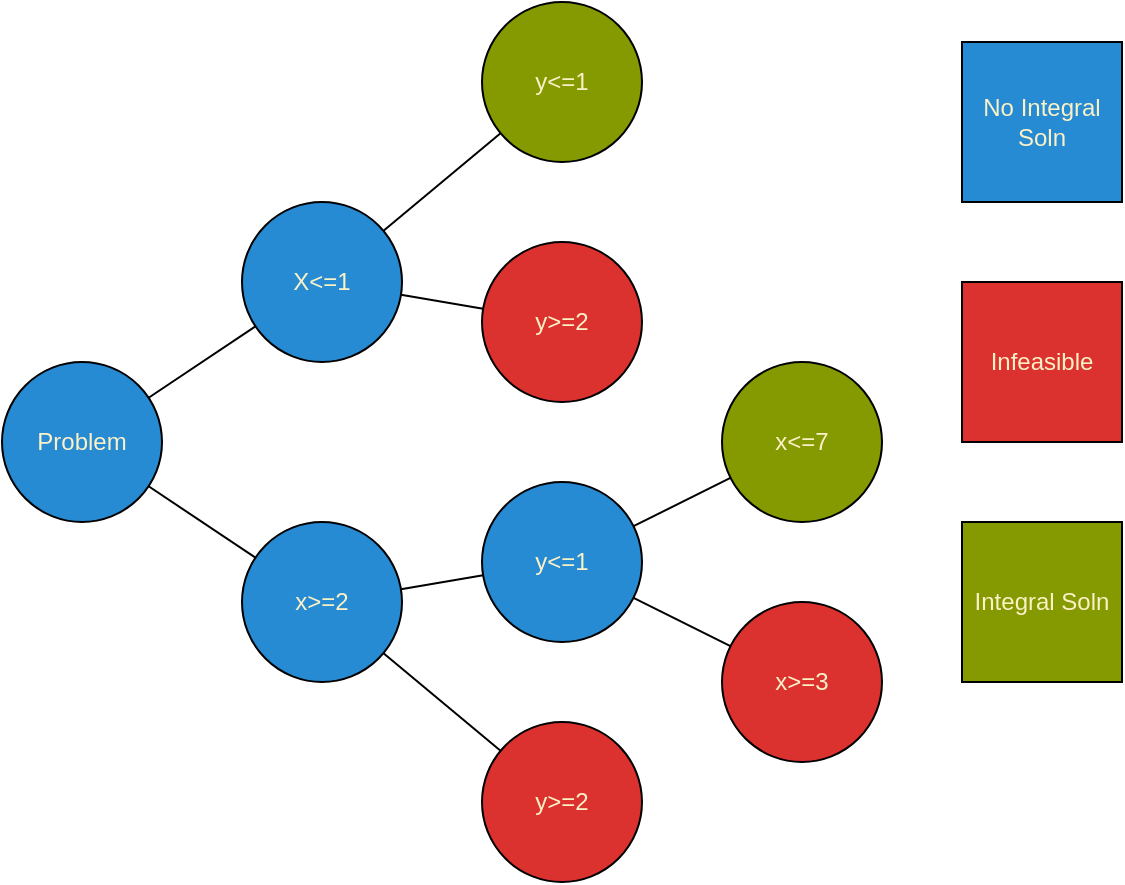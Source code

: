 <mxfile version="10.7.1" type="device"><diagram id="s51Jvi8MiKTaSYgrNde4" name="search"><mxGraphModel dx="1394" dy="819" grid="1" gridSize="10" guides="1" tooltips="1" connect="1" arrows="1" fold="1" page="1" pageScale="1" pageWidth="850" pageHeight="1100" math="0" shadow="0"><root><mxCell id="0"/><mxCell id="1" parent="0"/><mxCell id="yEbi-U8SaKH2GNpYPCxZ-4" style="rounded=0;orthogonalLoop=1;jettySize=auto;html=1;endArrow=none;endFill=0;fontColor=#fbf1c7;" edge="1" parent="1" source="yEbi-U8SaKH2GNpYPCxZ-1" target="yEbi-U8SaKH2GNpYPCxZ-2"><mxGeometry relative="1" as="geometry"/></mxCell><mxCell id="yEbi-U8SaKH2GNpYPCxZ-5" style="edgeStyle=none;rounded=0;orthogonalLoop=1;jettySize=auto;html=1;endArrow=none;endFill=0;fontColor=#fbf1c7;" edge="1" parent="1" source="yEbi-U8SaKH2GNpYPCxZ-1" target="yEbi-U8SaKH2GNpYPCxZ-3"><mxGeometry relative="1" as="geometry"/></mxCell><mxCell id="yEbi-U8SaKH2GNpYPCxZ-1" value="Problem" style="ellipse;whiteSpace=wrap;html=1;aspect=fixed;fillColor=#268BD2;fontColor=#fbf1c7;" vertex="1" parent="1"><mxGeometry x="80" y="360" width="80" height="80" as="geometry"/></mxCell><mxCell id="yEbi-U8SaKH2GNpYPCxZ-12" style="edgeStyle=none;rounded=0;orthogonalLoop=1;jettySize=auto;html=1;endArrow=none;endFill=0;fontColor=#fbf1c7;" edge="1" parent="1" source="yEbi-U8SaKH2GNpYPCxZ-2" target="yEbi-U8SaKH2GNpYPCxZ-10"><mxGeometry relative="1" as="geometry"/></mxCell><mxCell id="yEbi-U8SaKH2GNpYPCxZ-13" style="edgeStyle=none;rounded=0;orthogonalLoop=1;jettySize=auto;html=1;endArrow=none;endFill=0;fontColor=#fbf1c7;" edge="1" parent="1" source="yEbi-U8SaKH2GNpYPCxZ-2" target="yEbi-U8SaKH2GNpYPCxZ-11"><mxGeometry relative="1" as="geometry"/></mxCell><mxCell id="yEbi-U8SaKH2GNpYPCxZ-2" value="X&amp;lt;=1" style="ellipse;whiteSpace=wrap;html=1;aspect=fixed;fillColor=#268BD2;fontColor=#fbf1c7;" vertex="1" parent="1"><mxGeometry x="200" y="280" width="80" height="80" as="geometry"/></mxCell><mxCell id="yEbi-U8SaKH2GNpYPCxZ-8" style="edgeStyle=none;rounded=0;orthogonalLoop=1;jettySize=auto;html=1;endArrow=none;endFill=0;fontColor=#fbf1c7;" edge="1" parent="1" source="yEbi-U8SaKH2GNpYPCxZ-3" target="yEbi-U8SaKH2GNpYPCxZ-6"><mxGeometry relative="1" as="geometry"/></mxCell><mxCell id="yEbi-U8SaKH2GNpYPCxZ-9" style="edgeStyle=none;rounded=0;orthogonalLoop=1;jettySize=auto;html=1;endArrow=none;endFill=0;fontColor=#fbf1c7;" edge="1" parent="1" source="yEbi-U8SaKH2GNpYPCxZ-3" target="yEbi-U8SaKH2GNpYPCxZ-7"><mxGeometry relative="1" as="geometry"/></mxCell><mxCell id="yEbi-U8SaKH2GNpYPCxZ-3" value="x&amp;gt;=2" style="ellipse;whiteSpace=wrap;html=1;aspect=fixed;fillColor=#268BD2;fontColor=#fbf1c7;" vertex="1" parent="1"><mxGeometry x="200" y="440" width="80" height="80" as="geometry"/></mxCell><mxCell id="yEbi-U8SaKH2GNpYPCxZ-16" style="edgeStyle=none;rounded=0;orthogonalLoop=1;jettySize=auto;html=1;endArrow=none;endFill=0;fontColor=#fbf1c7;" edge="1" parent="1" source="yEbi-U8SaKH2GNpYPCxZ-6" target="yEbi-U8SaKH2GNpYPCxZ-14"><mxGeometry relative="1" as="geometry"/></mxCell><mxCell id="yEbi-U8SaKH2GNpYPCxZ-17" style="edgeStyle=none;rounded=0;orthogonalLoop=1;jettySize=auto;html=1;endArrow=none;endFill=0;fontColor=#fbf1c7;" edge="1" parent="1" source="yEbi-U8SaKH2GNpYPCxZ-6" target="yEbi-U8SaKH2GNpYPCxZ-15"><mxGeometry relative="1" as="geometry"/></mxCell><mxCell id="yEbi-U8SaKH2GNpYPCxZ-6" value="y&amp;lt;=1" style="ellipse;whiteSpace=wrap;html=1;aspect=fixed;fillColor=#268BD2;fontColor=#fbf1c7;" vertex="1" parent="1"><mxGeometry x="320" y="420" width="80" height="80" as="geometry"/></mxCell><mxCell id="yEbi-U8SaKH2GNpYPCxZ-7" value="y&amp;gt;=2" style="ellipse;whiteSpace=wrap;html=1;aspect=fixed;fillColor=#DC322F;fontColor=#fbf1c7;" vertex="1" parent="1"><mxGeometry x="320" y="540" width="80" height="80" as="geometry"/></mxCell><mxCell id="yEbi-U8SaKH2GNpYPCxZ-10" value="y&amp;lt;=1" style="ellipse;whiteSpace=wrap;html=1;aspect=fixed;fillColor=#859900;fontColor=#fbf1c7;" vertex="1" parent="1"><mxGeometry x="320" y="180" width="80" height="80" as="geometry"/></mxCell><mxCell id="yEbi-U8SaKH2GNpYPCxZ-11" value="y&amp;gt;=2" style="ellipse;whiteSpace=wrap;html=1;aspect=fixed;fillColor=#DC322F;fontColor=#fbf1c7;" vertex="1" parent="1"><mxGeometry x="320" y="300" width="80" height="80" as="geometry"/></mxCell><mxCell id="yEbi-U8SaKH2GNpYPCxZ-14" value="x&amp;lt;=7" style="ellipse;whiteSpace=wrap;html=1;aspect=fixed;fillColor=#859900;fontColor=#fbf1c7;" vertex="1" parent="1"><mxGeometry x="440" y="360" width="80" height="80" as="geometry"/></mxCell><mxCell id="yEbi-U8SaKH2GNpYPCxZ-15" value="x&amp;gt;=3" style="ellipse;whiteSpace=wrap;html=1;aspect=fixed;fillColor=#DC322F;fontColor=#fbf1c7;" vertex="1" parent="1"><mxGeometry x="440" y="480" width="80" height="80" as="geometry"/></mxCell><mxCell id="yEbi-U8SaKH2GNpYPCxZ-18" value="No Integral&lt;br&gt;Soln&lt;br&gt;" style="whiteSpace=wrap;html=1;aspect=fixed;fillColor=#268BD2;fontColor=#fbf1c7;" vertex="1" parent="1"><mxGeometry x="560" y="200" width="80" height="80" as="geometry"/></mxCell><mxCell id="yEbi-U8SaKH2GNpYPCxZ-19" value="Infeasible&lt;br&gt;" style="whiteSpace=wrap;html=1;aspect=fixed;fillColor=#DC322F;fontColor=#fbf1c7;" vertex="1" parent="1"><mxGeometry x="560" y="320" width="80" height="80" as="geometry"/></mxCell><mxCell id="yEbi-U8SaKH2GNpYPCxZ-20" value="Integral Soln&lt;br&gt;" style="whiteSpace=wrap;html=1;aspect=fixed;fillColor=#859900;fontColor=#fbf1c7;" vertex="1" parent="1"><mxGeometry x="560" y="440" width="80" height="80" as="geometry"/></mxCell></root></mxGraphModel></diagram><diagram id="_Dkl-_tHgbiW5Z9wgz6f" name="ex1"><mxGraphModel dx="1394" dy="819" grid="1" gridSize="10" guides="1" tooltips="1" connect="1" arrows="1" fold="1" page="1" pageScale="1" pageWidth="850" pageHeight="1100" math="0" shadow="0"><root><mxCell id="I_Jbc6bVg3ZspXikIZPY-0"/><mxCell id="I_Jbc6bVg3ZspXikIZPY-1" parent="I_Jbc6bVg3ZspXikIZPY-0"/><mxCell id="I_Jbc6bVg3ZspXikIZPY-4" style="edgeStyle=none;rounded=0;orthogonalLoop=1;jettySize=auto;html=1;endArrow=none;endFill=0;fontColor=#FBF1C7;" edge="1" parent="I_Jbc6bVg3ZspXikIZPY-1" source="I_Jbc6bVg3ZspXikIZPY-2" target="I_Jbc6bVg3ZspXikIZPY-3"><mxGeometry relative="1" as="geometry"/></mxCell><mxCell id="I_Jbc6bVg3ZspXikIZPY-6" style="edgeStyle=none;rounded=0;orthogonalLoop=1;jettySize=auto;html=1;endArrow=none;endFill=0;fontColor=#FBF1C7;" edge="1" parent="I_Jbc6bVg3ZspXikIZPY-1" source="I_Jbc6bVg3ZspXikIZPY-2" target="I_Jbc6bVg3ZspXikIZPY-5"><mxGeometry relative="1" as="geometry"/></mxCell><mxCell id="I_Jbc6bVg3ZspXikIZPY-2" value="Problem&lt;br&gt;(5/6,1,0,1)&lt;br&gt;" style="ellipse;whiteSpace=wrap;html=1;aspect=fixed;fillColor=#268BD2;fontColor=#FBF1C7;" vertex="1" parent="I_Jbc6bVg3ZspXikIZPY-1"><mxGeometry x="40" y="320" width="80" height="80" as="geometry"/></mxCell><mxCell id="I_Jbc6bVg3ZspXikIZPY-3" value="x1=0&lt;br&gt;(0,1,0,1)&lt;br&gt;Z=9&lt;br&gt;" style="ellipse;whiteSpace=wrap;html=1;aspect=fixed;fillColor=#859900;fontColor=#FBF1C7;" vertex="1" parent="I_Jbc6bVg3ZspXikIZPY-1"><mxGeometry x="160" y="240" width="80" height="80" as="geometry"/></mxCell><mxCell id="I_Jbc6bVg3ZspXikIZPY-10" style="edgeStyle=none;rounded=0;orthogonalLoop=1;jettySize=auto;html=1;endArrow=none;endFill=0;fontColor=#FBF1C7;" edge="1" parent="I_Jbc6bVg3ZspXikIZPY-1" source="I_Jbc6bVg3ZspXikIZPY-5" target="I_Jbc6bVg3ZspXikIZPY-8"><mxGeometry relative="1" as="geometry"/></mxCell><mxCell id="I_Jbc6bVg3ZspXikIZPY-11" style="edgeStyle=none;rounded=0;orthogonalLoop=1;jettySize=auto;html=1;endArrow=none;endFill=0;fontColor=#FBF1C7;" edge="1" parent="I_Jbc6bVg3ZspXikIZPY-1" source="I_Jbc6bVg3ZspXikIZPY-5" target="I_Jbc6bVg3ZspXikIZPY-9"><mxGeometry relative="1" as="geometry"/></mxCell><mxCell id="I_Jbc6bVg3ZspXikIZPY-5" value="x1=1&lt;br&gt;(1,4/3,0,4/5)&lt;br&gt;Z=16 1/5&lt;br&gt;" style="ellipse;whiteSpace=wrap;html=1;aspect=fixed;fillColor=#268BD2;fontColor=#FBF1C7;" vertex="1" parent="I_Jbc6bVg3ZspXikIZPY-1"><mxGeometry x="160" y="400" width="80" height="80" as="geometry"/></mxCell><mxCell id="I_Jbc6bVg3ZspXikIZPY-8" value="x2=0&lt;br&gt;(1,0,4/5,0)&lt;br&gt;Z=13 4/5&lt;br&gt;" style="ellipse;whiteSpace=wrap;html=1;aspect=fixed;fillColor=#DC322F;fontColor=#FBF1C7;" vertex="1" parent="I_Jbc6bVg3ZspXikIZPY-1"><mxGeometry x="280" y="320" width="80" height="80" as="geometry"/></mxCell><mxCell id="I_Jbc6bVg3ZspXikIZPY-16" style="edgeStyle=none;rounded=0;orthogonalLoop=1;jettySize=auto;html=1;endArrow=none;endFill=0;fontColor=#FBF1C7;" edge="1" parent="I_Jbc6bVg3ZspXikIZPY-1" source="I_Jbc6bVg3ZspXikIZPY-9" target="I_Jbc6bVg3ZspXikIZPY-14"><mxGeometry relative="1" as="geometry"/></mxCell><mxCell id="I_Jbc6bVg3ZspXikIZPY-17" style="edgeStyle=none;rounded=0;orthogonalLoop=1;jettySize=auto;html=1;endArrow=none;endFill=0;fontColor=#FBF1C7;" edge="1" parent="I_Jbc6bVg3ZspXikIZPY-1" source="I_Jbc6bVg3ZspXikIZPY-9" target="I_Jbc6bVg3ZspXikIZPY-15"><mxGeometry relative="1" as="geometry"/></mxCell><mxCell id="I_Jbc6bVg3ZspXikIZPY-9" value="x2=1&lt;br&gt;(1,1,0,0.5)&lt;br&gt;Z=16&lt;br&gt;" style="ellipse;whiteSpace=wrap;html=1;aspect=fixed;fillColor=#268BD2;fontColor=#FBF1C7;" vertex="1" parent="I_Jbc6bVg3ZspXikIZPY-1"><mxGeometry x="280" y="480" width="80" height="80" as="geometry"/></mxCell><mxCell id="I_Jbc6bVg3ZspXikIZPY-22" style="edgeStyle=none;rounded=0;orthogonalLoop=1;jettySize=auto;html=1;endArrow=none;endFill=0;fontColor=#FBF1C7;" edge="1" parent="I_Jbc6bVg3ZspXikIZPY-1" source="I_Jbc6bVg3ZspXikIZPY-14" target="I_Jbc6bVg3ZspXikIZPY-20"><mxGeometry relative="1" as="geometry"/></mxCell><mxCell id="I_Jbc6bVg3ZspXikIZPY-23" style="edgeStyle=none;rounded=0;orthogonalLoop=1;jettySize=auto;html=1;endArrow=none;endFill=0;fontColor=#FBF1C7;" edge="1" parent="I_Jbc6bVg3ZspXikIZPY-1" source="I_Jbc6bVg3ZspXikIZPY-14" target="I_Jbc6bVg3ZspXikIZPY-21"><mxGeometry relative="1" as="geometry"/></mxCell><mxCell id="I_Jbc6bVg3ZspXikIZPY-14" value="x3=0&lt;br&gt;(1,1,0,0.5)&lt;br&gt;Z=16&lt;br&gt;" style="ellipse;whiteSpace=wrap;html=1;aspect=fixed;fillColor=#268BD2;fontColor=#FBF1C7;" vertex="1" parent="I_Jbc6bVg3ZspXikIZPY-1"><mxGeometry x="400" y="460" width="80" height="80" as="geometry"/></mxCell><mxCell id="I_Jbc6bVg3ZspXikIZPY-15" value="x3=1&lt;br&gt;" style="ellipse;whiteSpace=wrap;html=1;aspect=fixed;fillColor=#DC322F;fontColor=#FBF1C7;" vertex="1" parent="I_Jbc6bVg3ZspXikIZPY-1"><mxGeometry x="400" y="580" width="80" height="80" as="geometry"/></mxCell><mxCell id="I_Jbc6bVg3ZspXikIZPY-25" style="edgeStyle=none;rounded=0;orthogonalLoop=1;jettySize=auto;html=1;endArrow=classic;endFill=1;fontColor=#FBF1C7;shape=arrow;" edge="1" parent="I_Jbc6bVg3ZspXikIZPY-1" source="I_Jbc6bVg3ZspXikIZPY-20" target="I_Jbc6bVg3ZspXikIZPY-8"><mxGeometry relative="1" as="geometry"/></mxCell><mxCell id="I_Jbc6bVg3ZspXikIZPY-20" value="x4=0&lt;br&gt;(1,1,0,1)&lt;br&gt;Z=14&lt;br&gt;" style="ellipse;whiteSpace=wrap;html=1;aspect=fixed;fillColor=#859900;fontColor=#FBF1C7;" vertex="1" parent="I_Jbc6bVg3ZspXikIZPY-1"><mxGeometry x="520" y="400" width="80" height="80" as="geometry"/></mxCell><mxCell id="I_Jbc6bVg3ZspXikIZPY-21" value="x4=1&lt;br&gt;" style="ellipse;whiteSpace=wrap;html=1;aspect=fixed;fillColor=#DC322F;fontColor=#FBF1C7;" vertex="1" parent="I_Jbc6bVg3ZspXikIZPY-1"><mxGeometry x="520" y="520" width="80" height="80" as="geometry"/></mxCell><mxCell id="I_Jbc6bVg3ZspXikIZPY-24" value="&lt;font color=&quot;#000000&quot;&gt;Fathomed because&lt;br&gt;14 better&lt;/font&gt;" style="text;html=1;resizable=0;points=[];autosize=1;align=left;verticalAlign=top;spacingTop=-4;fontColor=#FBF1C7;" vertex="1" parent="I_Jbc6bVg3ZspXikIZPY-1"><mxGeometry x="400" y="330" width="120" height="30" as="geometry"/></mxCell></root></mxGraphModel></diagram><diagram id="N9FjCmB7YG42Q-v4a-AP" name="cutplane"><mxGraphModel dx="1394" dy="819" grid="1" gridSize="10" guides="1" tooltips="1" connect="1" arrows="1" fold="1" page="1" pageScale="1" pageWidth="850" pageHeight="1100" math="0" shadow="0"><root><mxCell id="mOZ0KMIfiQLyymkZY0mO-0"/><mxCell id="mOZ0KMIfiQLyymkZY0mO-1" parent="mOZ0KMIfiQLyymkZY0mO-0"/><mxCell id="mOZ0KMIfiQLyymkZY0mO-3" value="" style="endArrow=none;html=1;fontColor=#000000;entryX=0.5;entryY=0;entryDx=0;entryDy=0;exitX=1;exitY=0.25;exitDx=0;exitDy=0;" edge="1" parent="mOZ0KMIfiQLyymkZY0mO-1"><mxGeometry width="50" height="50" relative="1" as="geometry"><mxPoint x="520" y="290" as="sourcePoint"/><mxPoint x="360" y="200" as="targetPoint"/></mxGeometry></mxCell><mxCell id="mOZ0KMIfiQLyymkZY0mO-16" value="Non-Integral" style="text;html=1;resizable=0;points=[];align=center;verticalAlign=middle;labelBackgroundColor=#ffffff;fontColor=#000000;" vertex="1" connectable="0" parent="mOZ0KMIfiQLyymkZY0mO-3"><mxGeometry x="-0.878" y="1" relative="1" as="geometry"><mxPoint as="offset"/></mxGeometry></mxCell><mxCell id="mOZ0KMIfiQLyymkZY0mO-4" value="" style="endArrow=none;html=1;fontColor=#000000;entryX=1;entryY=0.25;entryDx=0;entryDy=0;exitX=1;exitY=1.003;exitDx=0;exitDy=0;exitPerimeter=0;" edge="1" parent="mOZ0KMIfiQLyymkZY0mO-1"><mxGeometry width="50" height="50" relative="1" as="geometry"><mxPoint x="520" y="561" as="sourcePoint"/><mxPoint x="520" y="290" as="targetPoint"/></mxGeometry></mxCell><mxCell id="mOZ0KMIfiQLyymkZY0mO-5" value="" style="endArrow=none;html=1;fontColor=#000000;exitX=-0.003;exitY=1.006;exitDx=0;exitDy=0;exitPerimeter=0;" edge="1" parent="mOZ0KMIfiQLyymkZY0mO-1"><mxGeometry width="50" height="50" relative="1" as="geometry"><mxPoint x="199" y="562" as="sourcePoint"/><mxPoint x="524" y="562" as="targetPoint"/></mxGeometry></mxCell><mxCell id="mOZ0KMIfiQLyymkZY0mO-6" value="" style="endArrow=none;html=1;fontColor=#000000;exitX=0;exitY=-0.003;exitDx=0;exitDy=0;exitPerimeter=0;" edge="1" parent="mOZ0KMIfiQLyymkZY0mO-1"><mxGeometry width="50" height="50" relative="1" as="geometry"><mxPoint x="200" y="199" as="sourcePoint"/><mxPoint x="202" y="559" as="targetPoint"/></mxGeometry></mxCell><mxCell id="mOZ0KMIfiQLyymkZY0mO-7" value="" style="endArrow=none;html=1;fontColor=#000000;entryX=0.5;entryY=0;entryDx=0;entryDy=0;" edge="1" parent="mOZ0KMIfiQLyymkZY0mO-1"><mxGeometry width="50" height="50" relative="1" as="geometry"><mxPoint x="203" y="200" as="sourcePoint"/><mxPoint x="360" y="200" as="targetPoint"/></mxGeometry></mxCell><mxCell id="mOZ0KMIfiQLyymkZY0mO-17" value="Non-Integral" style="text;html=1;resizable=0;points=[];align=center;verticalAlign=middle;labelBackgroundColor=#ffffff;fontColor=#000000;" vertex="1" connectable="0" parent="mOZ0KMIfiQLyymkZY0mO-7"><mxGeometry x="0.809" y="1" relative="1" as="geometry"><mxPoint as="offset"/></mxGeometry></mxCell><mxCell id="mOZ0KMIfiQLyymkZY0mO-9" value="" style="shape=flexArrow;endArrow=classic;html=1;fontColor=#000000;" edge="1" parent="mOZ0KMIfiQLyymkZY0mO-1"><mxGeometry width="50" height="50" relative="1" as="geometry"><mxPoint x="270" y="510" as="sourcePoint"/><mxPoint x="480" y="410" as="targetPoint"/></mxGeometry></mxCell><mxCell id="mOZ0KMIfiQLyymkZY0mO-10" value="&lt;font&gt;(0,0)&lt;/font&gt;" style="text;html=1;resizable=0;points=[];autosize=1;align=left;verticalAlign=top;spacingTop=-4;fontColor=#000000;" vertex="1" parent="mOZ0KMIfiQLyymkZY0mO-1"><mxGeometry x="196" y="561" width="40" height="20" as="geometry"/></mxCell><mxCell id="mOZ0KMIfiQLyymkZY0mO-11" value="&lt;font&gt;(1,0)&lt;/font&gt;" style="text;html=1;resizable=0;points=[];autosize=1;align=left;verticalAlign=top;spacingTop=-4;fontColor=#000000;" vertex="1" parent="mOZ0KMIfiQLyymkZY0mO-1"><mxGeometry x="495" y="571" width="40" height="20" as="geometry"/></mxCell><mxCell id="mOZ0KMIfiQLyymkZY0mO-12" value="(0,1)" style="text;html=1;resizable=0;points=[];autosize=1;align=left;verticalAlign=top;spacingTop=-4;fontColor=#000000;" vertex="1" parent="mOZ0KMIfiQLyymkZY0mO-1"><mxGeometry x="176" y="180" width="40" height="20" as="geometry"/></mxCell><mxCell id="mOZ0KMIfiQLyymkZY0mO-13" value="" style="endArrow=none;dashed=1;html=1;fontColor=#000000;entryX=0.675;entryY=0.95;entryDx=0;entryDy=0;entryPerimeter=0;" edge="1" parent="mOZ0KMIfiQLyymkZY0mO-1" target="mOZ0KMIfiQLyymkZY0mO-12"><mxGeometry width="50" height="50" relative="1" as="geometry"><mxPoint x="520" y="560" as="sourcePoint"/><mxPoint x="40" y="390" as="targetPoint"/></mxGeometry></mxCell><mxCell id="mOZ0KMIfiQLyymkZY0mO-14" value="Cutting&amp;nbsp;&lt;br&gt;Plane&lt;br&gt;" style="text;html=1;resizable=0;points=[];align=center;verticalAlign=middle;labelBackgroundColor=#ffffff;fontColor=#000000;" vertex="1" connectable="0" parent="mOZ0KMIfiQLyymkZY0mO-13"><mxGeometry x="0.436" y="2" relative="1" as="geometry"><mxPoint as="offset"/></mxGeometry></mxCell><mxCell id="mOZ0KMIfiQLyymkZY0mO-15" value="New Feasible Region" style="text;html=1;resizable=0;points=[];autosize=1;align=left;verticalAlign=top;spacingTop=-4;fontColor=#000000;" vertex="1" parent="mOZ0KMIfiQLyymkZY0mO-1"><mxGeometry x="251" y="421" width="130" height="20" as="geometry"/></mxCell></root></mxGraphModel></diagram></mxfile>